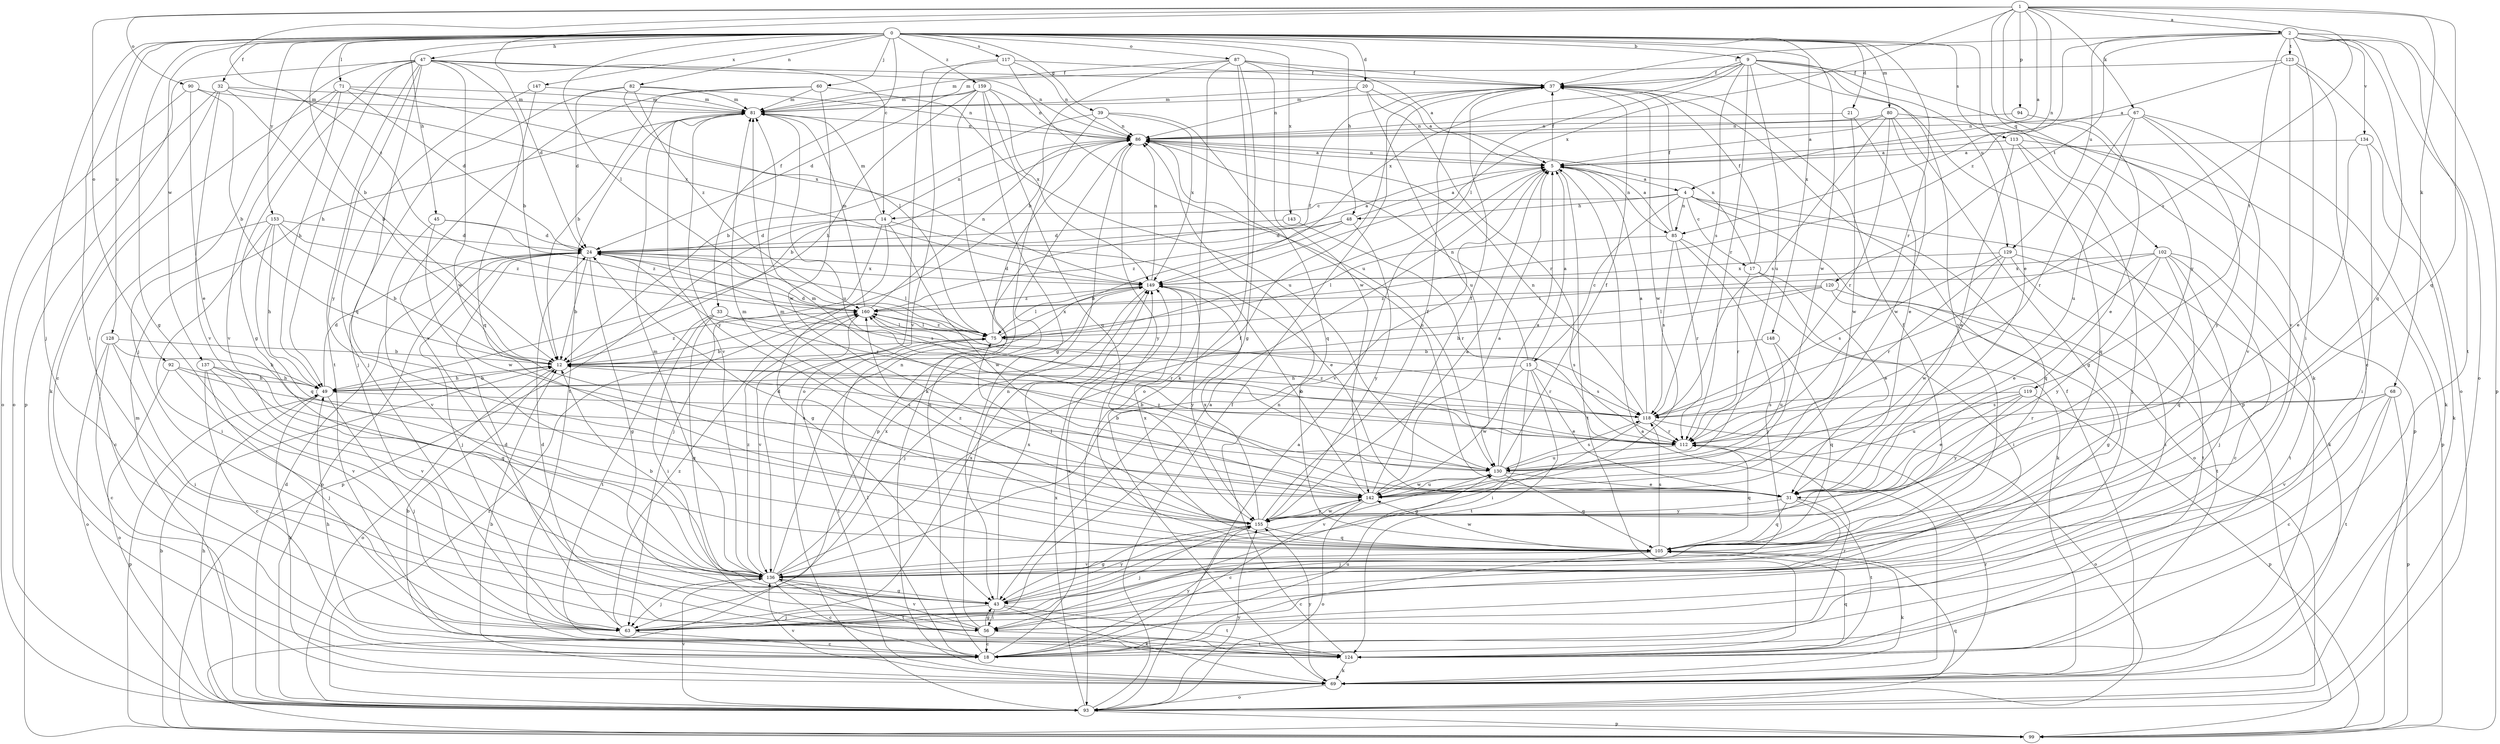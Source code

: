 strict digraph  {
0;
1;
2;
4;
5;
9;
12;
14;
15;
17;
18;
20;
21;
24;
31;
32;
33;
37;
39;
43;
45;
47;
48;
49;
56;
60;
63;
67;
68;
69;
71;
75;
80;
81;
82;
85;
86;
87;
90;
92;
93;
94;
99;
102;
105;
112;
113;
117;
118;
119;
120;
123;
124;
128;
129;
130;
134;
136;
137;
142;
143;
147;
148;
149;
153;
155;
159;
160;
0 -> 9  [label=b];
0 -> 12  [label=b];
0 -> 20  [label=d];
0 -> 21  [label=d];
0 -> 31  [label=e];
0 -> 32  [label=f];
0 -> 33  [label=f];
0 -> 39  [label=g];
0 -> 43  [label=g];
0 -> 45  [label=h];
0 -> 47  [label=h];
0 -> 48  [label=h];
0 -> 56  [label=i];
0 -> 60  [label=j];
0 -> 63  [label=j];
0 -> 71  [label=l];
0 -> 75  [label=l];
0 -> 80  [label=m];
0 -> 82  [label=n];
0 -> 87  [label=o];
0 -> 112  [label=r];
0 -> 113  [label=s];
0 -> 117  [label=s];
0 -> 128  [label=u];
0 -> 137  [label=w];
0 -> 142  [label=w];
0 -> 143  [label=x];
0 -> 147  [label=x];
0 -> 148  [label=x];
0 -> 153  [label=y];
0 -> 159  [label=z];
1 -> 2  [label=a];
1 -> 4  [label=a];
1 -> 14  [label=c];
1 -> 67  [label=k];
1 -> 68  [label=k];
1 -> 85  [label=n];
1 -> 90  [label=o];
1 -> 92  [label=o];
1 -> 94  [label=p];
1 -> 102  [label=q];
1 -> 105  [label=q];
1 -> 118  [label=s];
1 -> 149  [label=x];
1 -> 155  [label=y];
1 -> 160  [label=z];
2 -> 37  [label=f];
2 -> 56  [label=i];
2 -> 93  [label=o];
2 -> 99  [label=p];
2 -> 105  [label=q];
2 -> 119  [label=t];
2 -> 120  [label=t];
2 -> 123  [label=t];
2 -> 124  [label=t];
2 -> 129  [label=u];
2 -> 134  [label=v];
2 -> 160  [label=z];
4 -> 14  [label=c];
4 -> 15  [label=c];
4 -> 17  [label=c];
4 -> 48  [label=h];
4 -> 69  [label=k];
4 -> 85  [label=n];
4 -> 93  [label=o];
4 -> 105  [label=q];
5 -> 4  [label=a];
5 -> 37  [label=f];
5 -> 85  [label=n];
5 -> 86  [label=n];
5 -> 124  [label=t];
5 -> 136  [label=v];
9 -> 37  [label=f];
9 -> 69  [label=k];
9 -> 75  [label=l];
9 -> 81  [label=m];
9 -> 99  [label=p];
9 -> 112  [label=r];
9 -> 118  [label=s];
9 -> 129  [label=u];
9 -> 130  [label=u];
9 -> 136  [label=v];
9 -> 149  [label=x];
12 -> 49  [label=h];
12 -> 93  [label=o];
12 -> 160  [label=z];
14 -> 24  [label=d];
14 -> 31  [label=e];
14 -> 43  [label=g];
14 -> 63  [label=j];
14 -> 81  [label=m];
14 -> 86  [label=n];
14 -> 99  [label=p];
14 -> 142  [label=w];
15 -> 5  [label=a];
15 -> 31  [label=e];
15 -> 49  [label=h];
15 -> 56  [label=i];
15 -> 86  [label=n];
15 -> 118  [label=s];
15 -> 124  [label=t];
15 -> 142  [label=w];
17 -> 31  [label=e];
17 -> 37  [label=f];
17 -> 56  [label=i];
17 -> 86  [label=n];
17 -> 112  [label=r];
18 -> 12  [label=b];
18 -> 75  [label=l];
18 -> 86  [label=n];
18 -> 112  [label=r];
18 -> 130  [label=u];
18 -> 149  [label=x];
18 -> 155  [label=y];
20 -> 5  [label=a];
20 -> 81  [label=m];
20 -> 86  [label=n];
20 -> 112  [label=r];
20 -> 130  [label=u];
21 -> 31  [label=e];
21 -> 86  [label=n];
21 -> 142  [label=w];
24 -> 5  [label=a];
24 -> 12  [label=b];
24 -> 43  [label=g];
24 -> 63  [label=j];
24 -> 75  [label=l];
24 -> 93  [label=o];
24 -> 112  [label=r];
24 -> 118  [label=s];
24 -> 149  [label=x];
31 -> 63  [label=j];
31 -> 81  [label=m];
31 -> 86  [label=n];
31 -> 105  [label=q];
31 -> 124  [label=t];
31 -> 155  [label=y];
31 -> 160  [label=z];
32 -> 12  [label=b];
32 -> 69  [label=k];
32 -> 81  [label=m];
32 -> 93  [label=o];
32 -> 136  [label=v];
32 -> 149  [label=x];
33 -> 43  [label=g];
33 -> 56  [label=i];
33 -> 75  [label=l];
33 -> 118  [label=s];
33 -> 124  [label=t];
37 -> 81  [label=m];
37 -> 142  [label=w];
39 -> 12  [label=b];
39 -> 86  [label=n];
39 -> 99  [label=p];
39 -> 105  [label=q];
39 -> 149  [label=x];
43 -> 56  [label=i];
43 -> 63  [label=j];
43 -> 69  [label=k];
43 -> 124  [label=t];
43 -> 149  [label=x];
43 -> 155  [label=y];
45 -> 24  [label=d];
45 -> 136  [label=v];
45 -> 142  [label=w];
45 -> 160  [label=z];
47 -> 12  [label=b];
47 -> 24  [label=d];
47 -> 37  [label=f];
47 -> 43  [label=g];
47 -> 49  [label=h];
47 -> 63  [label=j];
47 -> 86  [label=n];
47 -> 99  [label=p];
47 -> 105  [label=q];
47 -> 124  [label=t];
47 -> 142  [label=w];
47 -> 155  [label=y];
48 -> 5  [label=a];
48 -> 12  [label=b];
48 -> 24  [label=d];
48 -> 155  [label=y];
48 -> 160  [label=z];
49 -> 12  [label=b];
49 -> 24  [label=d];
49 -> 63  [label=j];
49 -> 69  [label=k];
49 -> 99  [label=p];
49 -> 118  [label=s];
56 -> 18  [label=c];
56 -> 24  [label=d];
56 -> 43  [label=g];
56 -> 86  [label=n];
56 -> 124  [label=t];
56 -> 136  [label=v];
60 -> 12  [label=b];
60 -> 81  [label=m];
60 -> 130  [label=u];
60 -> 136  [label=v];
60 -> 142  [label=w];
63 -> 5  [label=a];
63 -> 18  [label=c];
63 -> 24  [label=d];
63 -> 149  [label=x];
63 -> 160  [label=z];
67 -> 69  [label=k];
67 -> 86  [label=n];
67 -> 112  [label=r];
67 -> 130  [label=u];
67 -> 136  [label=v];
67 -> 155  [label=y];
68 -> 18  [label=c];
68 -> 99  [label=p];
68 -> 112  [label=r];
68 -> 118  [label=s];
68 -> 124  [label=t];
68 -> 136  [label=v];
69 -> 5  [label=a];
69 -> 12  [label=b];
69 -> 37  [label=f];
69 -> 75  [label=l];
69 -> 93  [label=o];
69 -> 112  [label=r];
69 -> 136  [label=v];
69 -> 155  [label=y];
71 -> 18  [label=c];
71 -> 24  [label=d];
71 -> 49  [label=h];
71 -> 81  [label=m];
71 -> 136  [label=v];
71 -> 149  [label=x];
75 -> 12  [label=b];
75 -> 24  [label=d];
75 -> 37  [label=f];
75 -> 112  [label=r];
75 -> 149  [label=x];
75 -> 160  [label=z];
80 -> 5  [label=a];
80 -> 43  [label=g];
80 -> 86  [label=n];
80 -> 99  [label=p];
80 -> 112  [label=r];
80 -> 118  [label=s];
80 -> 142  [label=w];
81 -> 86  [label=n];
81 -> 124  [label=t];
81 -> 130  [label=u];
81 -> 136  [label=v];
81 -> 155  [label=y];
82 -> 24  [label=d];
82 -> 63  [label=j];
82 -> 75  [label=l];
82 -> 81  [label=m];
82 -> 86  [label=n];
82 -> 160  [label=z];
85 -> 5  [label=a];
85 -> 37  [label=f];
85 -> 63  [label=j];
85 -> 69  [label=k];
85 -> 75  [label=l];
85 -> 112  [label=r];
85 -> 118  [label=s];
86 -> 5  [label=a];
86 -> 12  [label=b];
86 -> 155  [label=y];
87 -> 5  [label=a];
87 -> 12  [label=b];
87 -> 37  [label=f];
87 -> 43  [label=g];
87 -> 69  [label=k];
87 -> 81  [label=m];
87 -> 93  [label=o];
87 -> 142  [label=w];
90 -> 12  [label=b];
90 -> 31  [label=e];
90 -> 81  [label=m];
90 -> 93  [label=o];
92 -> 49  [label=h];
92 -> 93  [label=o];
92 -> 130  [label=u];
92 -> 136  [label=v];
93 -> 5  [label=a];
93 -> 24  [label=d];
93 -> 37  [label=f];
93 -> 49  [label=h];
93 -> 81  [label=m];
93 -> 99  [label=p];
93 -> 105  [label=q];
93 -> 136  [label=v];
93 -> 149  [label=x];
93 -> 155  [label=y];
93 -> 160  [label=z];
94 -> 31  [label=e];
94 -> 86  [label=n];
99 -> 12  [label=b];
102 -> 18  [label=c];
102 -> 31  [label=e];
102 -> 63  [label=j];
102 -> 75  [label=l];
102 -> 105  [label=q];
102 -> 124  [label=t];
102 -> 149  [label=x];
102 -> 155  [label=y];
105 -> 18  [label=c];
105 -> 37  [label=f];
105 -> 69  [label=k];
105 -> 118  [label=s];
105 -> 136  [label=v];
105 -> 142  [label=w];
105 -> 149  [label=x];
112 -> 12  [label=b];
112 -> 105  [label=q];
112 -> 130  [label=u];
112 -> 160  [label=z];
113 -> 5  [label=a];
113 -> 31  [label=e];
113 -> 63  [label=j];
113 -> 99  [label=p];
113 -> 105  [label=q];
117 -> 37  [label=f];
117 -> 86  [label=n];
117 -> 93  [label=o];
117 -> 130  [label=u];
117 -> 136  [label=v];
118 -> 5  [label=a];
118 -> 12  [label=b];
118 -> 43  [label=g];
118 -> 86  [label=n];
118 -> 93  [label=o];
118 -> 112  [label=r];
119 -> 31  [label=e];
119 -> 99  [label=p];
119 -> 118  [label=s];
119 -> 130  [label=u];
119 -> 155  [label=y];
120 -> 43  [label=g];
120 -> 49  [label=h];
120 -> 75  [label=l];
120 -> 124  [label=t];
120 -> 160  [label=z];
123 -> 5  [label=a];
123 -> 18  [label=c];
123 -> 37  [label=f];
123 -> 93  [label=o];
123 -> 136  [label=v];
124 -> 49  [label=h];
124 -> 69  [label=k];
124 -> 86  [label=n];
124 -> 105  [label=q];
128 -> 12  [label=b];
128 -> 18  [label=c];
128 -> 49  [label=h];
128 -> 56  [label=i];
128 -> 93  [label=o];
129 -> 56  [label=i];
129 -> 112  [label=r];
129 -> 118  [label=s];
129 -> 124  [label=t];
129 -> 142  [label=w];
129 -> 149  [label=x];
130 -> 5  [label=a];
130 -> 12  [label=b];
130 -> 31  [label=e];
130 -> 37  [label=f];
130 -> 81  [label=m];
130 -> 105  [label=q];
130 -> 118  [label=s];
130 -> 136  [label=v];
130 -> 142  [label=w];
134 -> 5  [label=a];
134 -> 31  [label=e];
134 -> 56  [label=i];
134 -> 69  [label=k];
136 -> 12  [label=b];
136 -> 18  [label=c];
136 -> 37  [label=f];
136 -> 43  [label=g];
136 -> 63  [label=j];
136 -> 81  [label=m];
136 -> 86  [label=n];
136 -> 124  [label=t];
136 -> 149  [label=x];
136 -> 160  [label=z];
137 -> 18  [label=c];
137 -> 49  [label=h];
137 -> 63  [label=j];
137 -> 105  [label=q];
137 -> 136  [label=v];
142 -> 5  [label=a];
142 -> 18  [label=c];
142 -> 37  [label=f];
142 -> 81  [label=m];
142 -> 93  [label=o];
142 -> 130  [label=u];
142 -> 149  [label=x];
142 -> 155  [label=y];
143 -> 24  [label=d];
143 -> 112  [label=r];
147 -> 63  [label=j];
147 -> 81  [label=m];
147 -> 105  [label=q];
148 -> 12  [label=b];
148 -> 105  [label=q];
148 -> 130  [label=u];
149 -> 24  [label=d];
149 -> 63  [label=j];
149 -> 75  [label=l];
149 -> 86  [label=n];
149 -> 155  [label=y];
149 -> 160  [label=z];
153 -> 12  [label=b];
153 -> 18  [label=c];
153 -> 24  [label=d];
153 -> 49  [label=h];
153 -> 56  [label=i];
153 -> 105  [label=q];
153 -> 160  [label=z];
155 -> 5  [label=a];
155 -> 24  [label=d];
155 -> 37  [label=f];
155 -> 43  [label=g];
155 -> 63  [label=j];
155 -> 75  [label=l];
155 -> 105  [label=q];
155 -> 142  [label=w];
155 -> 149  [label=x];
155 -> 160  [label=z];
159 -> 24  [label=d];
159 -> 43  [label=g];
159 -> 49  [label=h];
159 -> 69  [label=k];
159 -> 81  [label=m];
159 -> 86  [label=n];
159 -> 105  [label=q];
159 -> 149  [label=x];
160 -> 75  [label=l];
160 -> 81  [label=m];
160 -> 86  [label=n];
160 -> 112  [label=r];
160 -> 136  [label=v];
}

